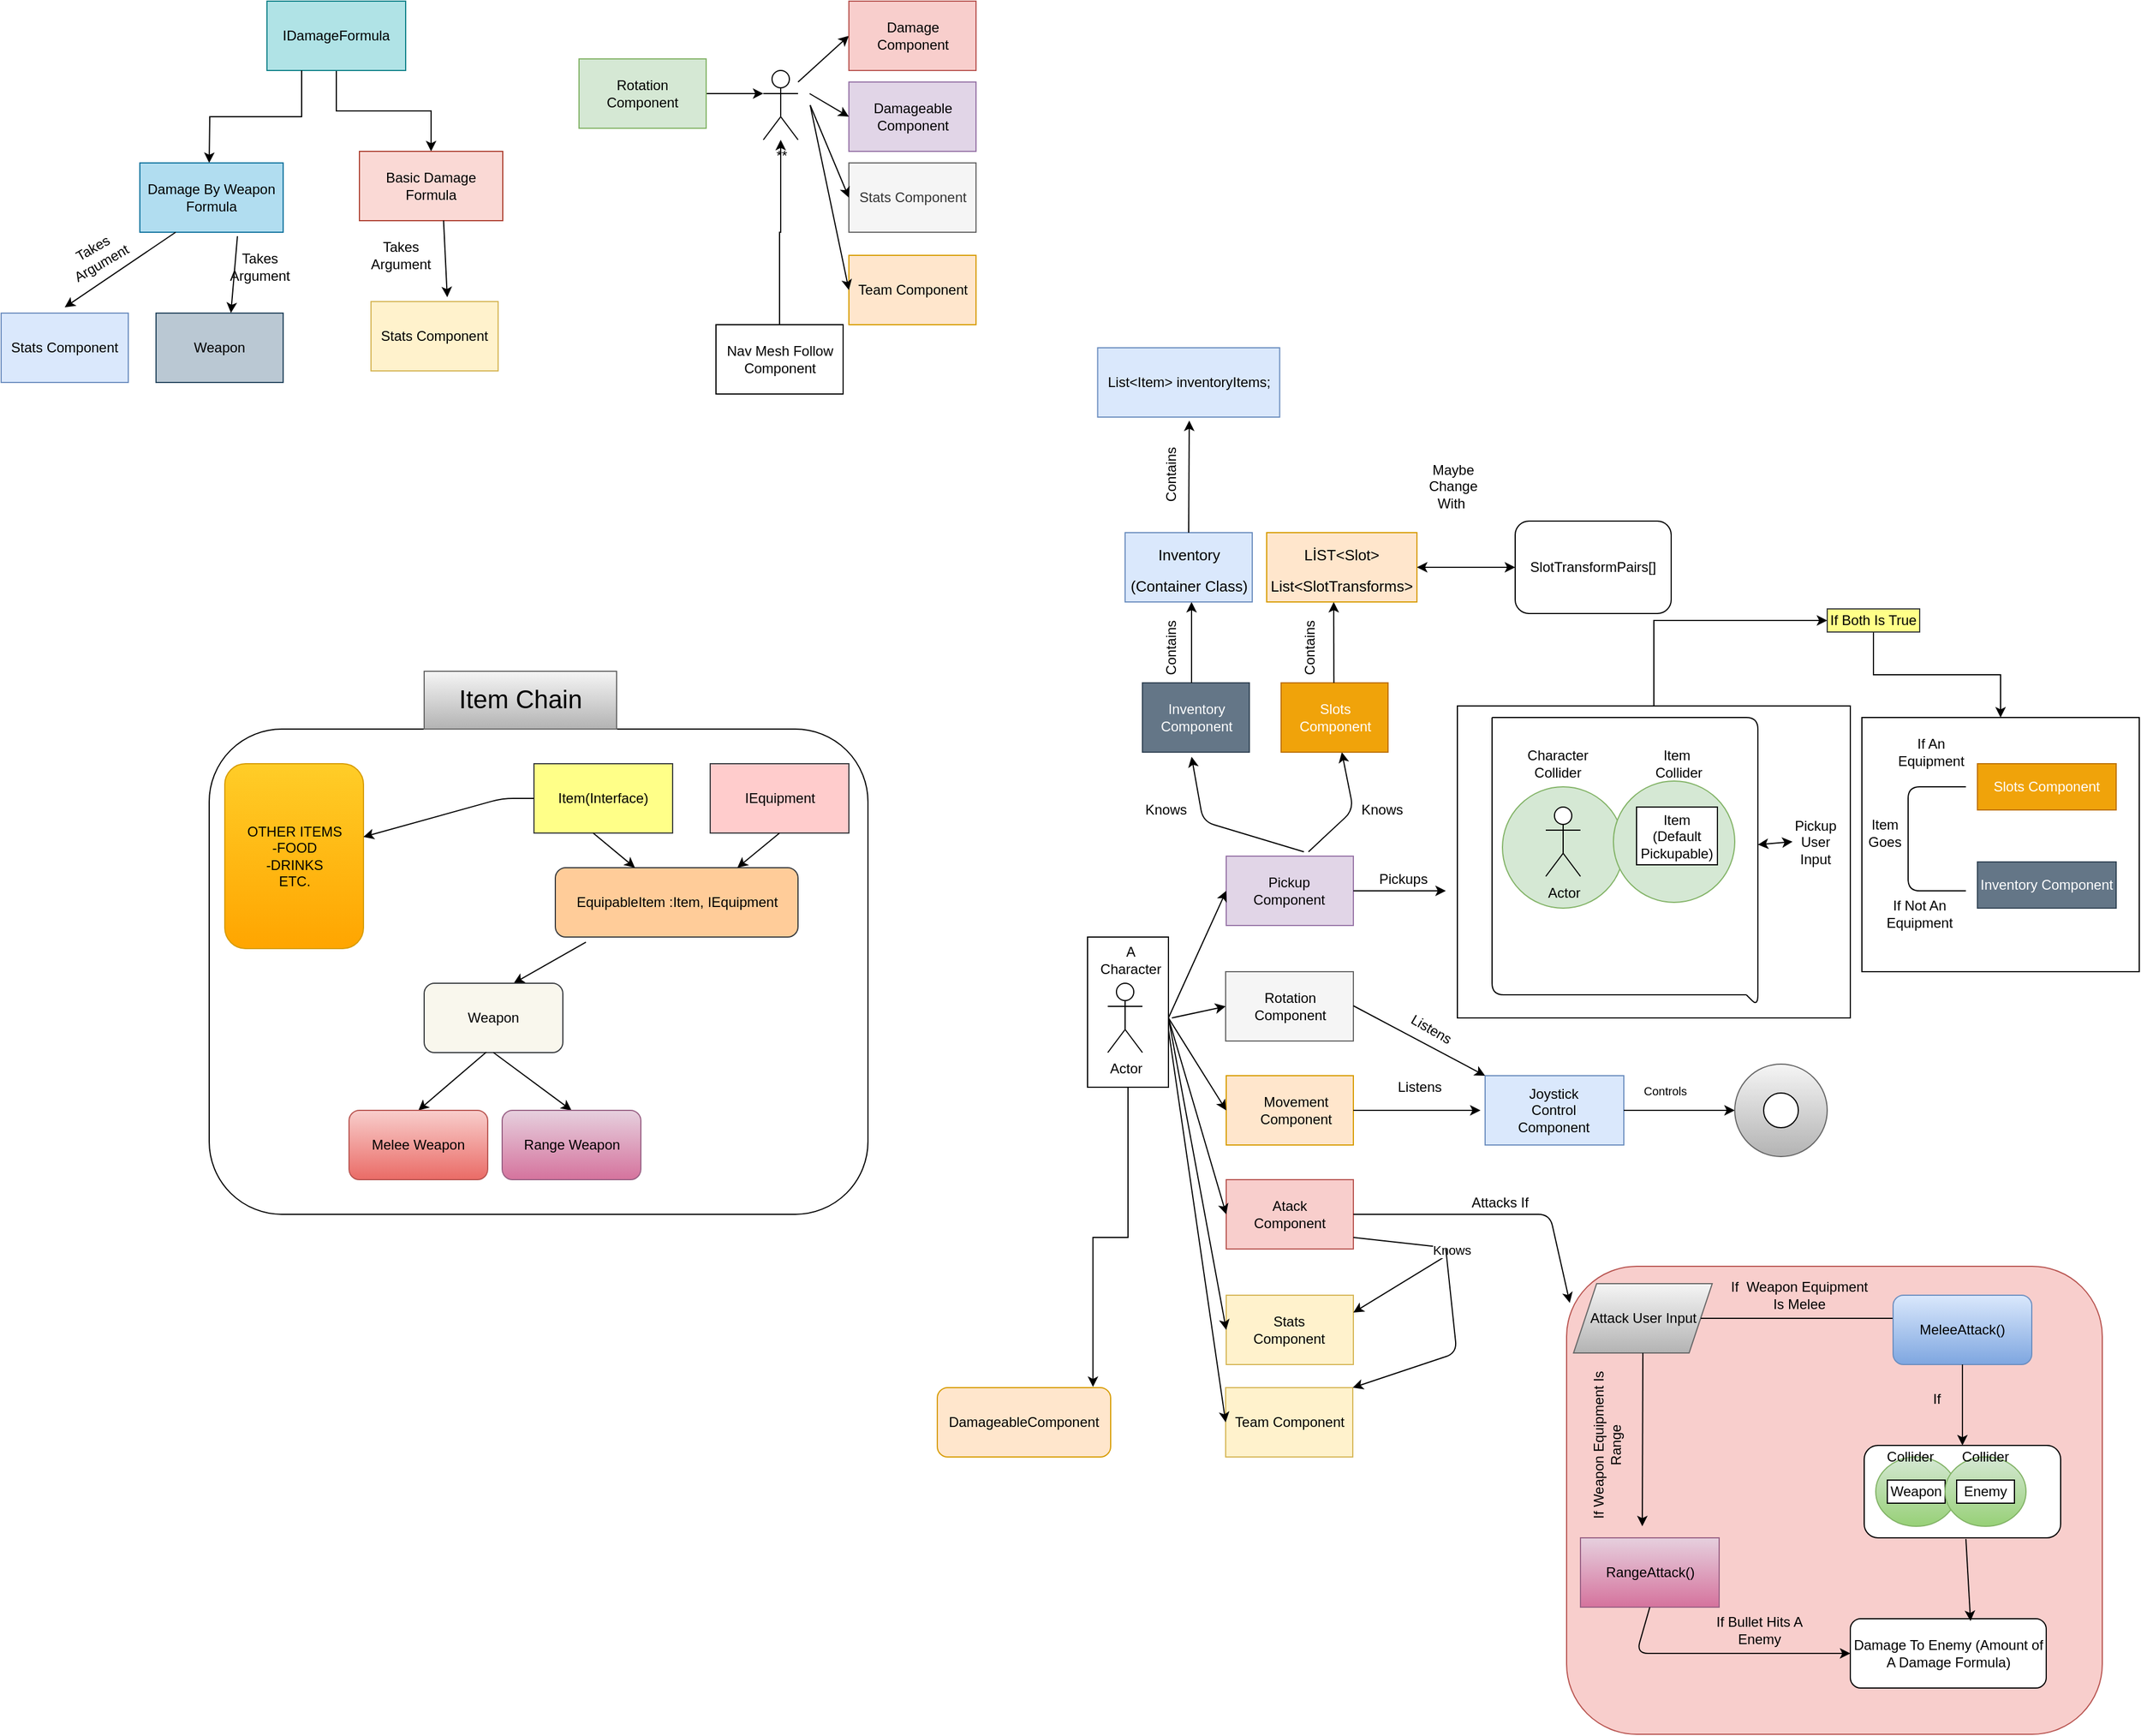 <mxfile version="13.7.9" type="device"><diagram id="QhmS8NaGOi-7ZF-ZkmlJ" name="Page-1"><mxGraphModel dx="3384" dy="2144" grid="1" gridSize="10" guides="1" tooltips="1" connect="1" arrows="1" fold="1" page="1" pageScale="1" pageWidth="827" pageHeight="1169" math="0" shadow="0"><root><mxCell id="0"/><mxCell id="1" parent="0"/><mxCell id="mEEEaRH7G11mbYFGrpTE-23" value="" style="rounded=1;whiteSpace=wrap;html=1;fillColor=#f8cecc;strokeColor=#b85450;" parent="1" vertex="1"><mxGeometry x="424.5" y="-25" width="463.5" height="405" as="geometry"/></mxCell><mxCell id="WOfMtu18n7JaufP7CP7M-109" value="" style="rounded=1;whiteSpace=wrap;html=1;gradientColor=none;" parent="1" vertex="1"><mxGeometry x="-750" y="-490" width="570" height="420" as="geometry"/></mxCell><mxCell id="WOfMtu18n7JaufP7CP7M-90" value="" style="rounded=0;whiteSpace=wrap;html=1;gradientColor=none;" parent="1" vertex="1"><mxGeometry x="680" y="-500" width="240" height="220" as="geometry"/></mxCell><mxCell id="mEEEaRH7G11mbYFGrpTE-48" value="" style="edgeStyle=orthogonalEdgeStyle;rounded=0;orthogonalLoop=1;jettySize=auto;html=1;entryX=0;entryY=0.5;entryDx=0;entryDy=0;" parent="1" source="WOfMtu18n7JaufP7CP7M-62" target="WOfMtu18n7JaufP7CP7M-63" edge="1"><mxGeometry relative="1" as="geometry"/></mxCell><mxCell id="WOfMtu18n7JaufP7CP7M-62" value="" style="rounded=0;whiteSpace=wrap;html=1;gradientColor=none;" parent="1" vertex="1"><mxGeometry x="330" y="-510" width="340" height="270" as="geometry"/></mxCell><mxCell id="WOfMtu18n7JaufP7CP7M-49" value="" style="ellipse;whiteSpace=wrap;html=1;aspect=fixed;fillColor=#d5e8d4;strokeColor=#82b366;" parent="1" vertex="1"><mxGeometry x="369" y="-440" width="105" height="105" as="geometry"/></mxCell><mxCell id="uN2a9SPUE-x1E6A0jrys-5" style="edgeStyle=orthogonalEdgeStyle;rounded=0;orthogonalLoop=1;jettySize=auto;html=1;entryX=0.898;entryY=-0.01;entryDx=0;entryDy=0;entryPerimeter=0;" edge="1" parent="1" source="WOfMtu18n7JaufP7CP7M-47" target="uN2a9SPUE-x1E6A0jrys-4"><mxGeometry relative="1" as="geometry"/></mxCell><mxCell id="WOfMtu18n7JaufP7CP7M-47" value="" style="rounded=0;whiteSpace=wrap;html=1;gradientColor=none;" parent="1" vertex="1"><mxGeometry x="10" y="-310" width="70" height="130" as="geometry"/></mxCell><mxCell id="WOfMtu18n7JaufP7CP7M-1" value="" style="rounded=0;whiteSpace=wrap;html=1;fillColor=#f8cecc;strokeColor=#b85450;" parent="1" vertex="1"><mxGeometry x="130" y="-100" width="110" height="60" as="geometry"/></mxCell><mxCell id="WOfMtu18n7JaufP7CP7M-2" value="Atack Component" style="text;html=1;strokeColor=none;fillColor=none;align=center;verticalAlign=middle;whiteSpace=wrap;rounded=0;" parent="1" vertex="1"><mxGeometry x="165" y="-80" width="40" height="20" as="geometry"/></mxCell><mxCell id="WOfMtu18n7JaufP7CP7M-7" value="Actor" style="shape=umlActor;verticalLabelPosition=bottom;verticalAlign=top;html=1;outlineConnect=0;" parent="1" vertex="1"><mxGeometry x="27.5" y="-270" width="30" height="60" as="geometry"/></mxCell><mxCell id="WOfMtu18n7JaufP7CP7M-8" value="&lt;br&gt;" style="text;html=1;align=center;verticalAlign=middle;resizable=0;points=[];autosize=1;rotation=90;" parent="1" vertex="1"><mxGeometry x="32.5" y="-230" width="20" height="20" as="geometry"/></mxCell><mxCell id="WOfMtu18n7JaufP7CP7M-9" value="A Character&lt;br&gt;" style="text;html=1;strokeColor=none;fillColor=none;align=center;verticalAlign=middle;whiteSpace=wrap;rounded=0;" parent="1" vertex="1"><mxGeometry x="15" y="-300" width="65" height="20" as="geometry"/></mxCell><mxCell id="WOfMtu18n7JaufP7CP7M-11" value="" style="endArrow=classic;html=1;entryX=0;entryY=0.5;entryDx=0;entryDy=0;" parent="1" target="WOfMtu18n7JaufP7CP7M-1" edge="1"><mxGeometry width="50" height="50" relative="1" as="geometry"><mxPoint x="80" y="-240" as="sourcePoint"/><mxPoint x="92.5" y="-150" as="targetPoint"/><Array as="points"/></mxGeometry></mxCell><mxCell id="WOfMtu18n7JaufP7CP7M-12" value="" style="rounded=0;whiteSpace=wrap;html=1;fillColor=#fff2cc;strokeColor=#d6b656;" parent="1" vertex="1"><mxGeometry x="130" width="110" height="60" as="geometry"/></mxCell><mxCell id="WOfMtu18n7JaufP7CP7M-13" value="Stats Component" style="text;html=1;strokeColor=none;fillColor=none;align=center;verticalAlign=middle;whiteSpace=wrap;rounded=0;" parent="1" vertex="1"><mxGeometry x="147.25" y="20" width="75" height="20" as="geometry"/></mxCell><mxCell id="WOfMtu18n7JaufP7CP7M-15" value="" style="rounded=0;whiteSpace=wrap;html=1;fillColor=#ffe6cc;strokeColor=#d79b00;" parent="1" vertex="1"><mxGeometry x="130" y="-190" width="110" height="60" as="geometry"/></mxCell><mxCell id="WOfMtu18n7JaufP7CP7M-16" value="Movement Component&lt;br&gt;" style="text;html=1;align=center;verticalAlign=middle;whiteSpace=wrap;rounded=0;" parent="1" vertex="1"><mxGeometry x="152.5" y="-170" width="75" height="20" as="geometry"/></mxCell><mxCell id="WOfMtu18n7JaufP7CP7M-17" value="" style="endArrow=classic;html=1;entryX=0;entryY=0.5;entryDx=0;entryDy=0;" parent="1" target="WOfMtu18n7JaufP7CP7M-15" edge="1"><mxGeometry width="50" height="50" relative="1" as="geometry"><mxPoint x="80" y="-240" as="sourcePoint"/><mxPoint x="180" y="-270" as="targetPoint"/></mxGeometry></mxCell><mxCell id="WOfMtu18n7JaufP7CP7M-20" value="" style="endArrow=classic;html=1;exitX=1;exitY=0.5;exitDx=0;exitDy=0;" parent="1" source="WOfMtu18n7JaufP7CP7M-15" edge="1"><mxGeometry width="50" height="50" relative="1" as="geometry"><mxPoint x="390" y="-270" as="sourcePoint"/><mxPoint x="350" y="-160" as="targetPoint"/></mxGeometry></mxCell><mxCell id="WOfMtu18n7JaufP7CP7M-21" value="" style="rounded=0;whiteSpace=wrap;html=1;fillColor=#dae8fc;strokeColor=#6c8ebf;" parent="1" vertex="1"><mxGeometry x="354" y="-190" width="120" height="60" as="geometry"/></mxCell><mxCell id="WOfMtu18n7JaufP7CP7M-22" value="Joystick Control Component" style="text;html=1;strokeColor=none;fillColor=none;align=center;verticalAlign=middle;whiteSpace=wrap;rounded=0;" parent="1" vertex="1"><mxGeometry x="376" y="-170" width="75" height="20" as="geometry"/></mxCell><mxCell id="WOfMtu18n7JaufP7CP7M-23" value="Listens" style="text;html=1;strokeColor=none;fillColor=none;align=center;verticalAlign=middle;whiteSpace=wrap;rounded=0;" parent="1" vertex="1"><mxGeometry x="260" y="-190" width="75" height="20" as="geometry"/></mxCell><mxCell id="WOfMtu18n7JaufP7CP7M-25" value="" style="rounded=0;whiteSpace=wrap;html=1;fillColor=#f5f5f5;strokeColor=#666666;fontColor=#333333;" parent="1" vertex="1"><mxGeometry x="129.5" y="-280" width="110.5" height="60" as="geometry"/></mxCell><mxCell id="WOfMtu18n7JaufP7CP7M-26" value="Rotation Component" style="text;html=1;strokeColor=none;fillColor=none;align=center;verticalAlign=middle;whiteSpace=wrap;rounded=0;" parent="1" vertex="1"><mxGeometry x="147.5" y="-260" width="75" height="20" as="geometry"/></mxCell><mxCell id="WOfMtu18n7JaufP7CP7M-27" value="Listens" style="text;html=1;strokeColor=none;fillColor=none;align=center;verticalAlign=middle;whiteSpace=wrap;rounded=0;rotation=30;" parent="1" vertex="1"><mxGeometry x="270" y="-240" width="75" height="20" as="geometry"/></mxCell><mxCell id="WOfMtu18n7JaufP7CP7M-28" value="" style="endArrow=classic;html=1;exitX=1;exitY=0.5;exitDx=0;exitDy=0;entryX=0;entryY=0;entryDx=0;entryDy=0;" parent="1" target="WOfMtu18n7JaufP7CP7M-21" edge="1"><mxGeometry width="50" height="50" relative="1" as="geometry"><mxPoint x="240" y="-250.5" as="sourcePoint"/><mxPoint x="350" y="-250.5" as="targetPoint"/></mxGeometry></mxCell><mxCell id="WOfMtu18n7JaufP7CP7M-29" value="" style="rounded=0;whiteSpace=wrap;html=1;fillColor=#e1d5e7;strokeColor=#9673a6;" parent="1" vertex="1"><mxGeometry x="130" y="-380" width="110" height="60" as="geometry"/></mxCell><mxCell id="WOfMtu18n7JaufP7CP7M-30" value="Pickup Component" style="text;html=1;strokeColor=none;fillColor=none;align=center;verticalAlign=middle;whiteSpace=wrap;rounded=0;" parent="1" vertex="1"><mxGeometry x="147.25" y="-360" width="75" height="20" as="geometry"/></mxCell><mxCell id="WOfMtu18n7JaufP7CP7M-31" value="" style="endArrow=classic;html=1;entryX=0;entryY=0.5;entryDx=0;entryDy=0;" parent="1" target="WOfMtu18n7JaufP7CP7M-25" edge="1"><mxGeometry width="50" height="50" relative="1" as="geometry"><mxPoint x="83" y="-240" as="sourcePoint"/><mxPoint x="132.5" y="-270" as="targetPoint"/></mxGeometry></mxCell><mxCell id="WOfMtu18n7JaufP7CP7M-34" value="" style="endArrow=classic;html=1;exitX=1;exitY=0.5;exitDx=0;exitDy=0;" parent="1" source="WOfMtu18n7JaufP7CP7M-29" edge="1"><mxGeometry width="50" height="50" relative="1" as="geometry"><mxPoint x="650" y="-370" as="sourcePoint"/><mxPoint x="320" y="-350" as="targetPoint"/></mxGeometry></mxCell><mxCell id="WOfMtu18n7JaufP7CP7M-35" value="" style="endArrow=classic;html=1;entryX=0;entryY=0.5;entryDx=0;entryDy=0;" parent="1" target="WOfMtu18n7JaufP7CP7M-29" edge="1"><mxGeometry width="50" height="50" relative="1" as="geometry"><mxPoint x="80" y="-240" as="sourcePoint"/><mxPoint x="130" y="-290" as="targetPoint"/></mxGeometry></mxCell><mxCell id="WOfMtu18n7JaufP7CP7M-37" value="Pickups&amp;nbsp;&lt;br&gt;" style="text;html=1;strokeColor=none;fillColor=none;align=center;verticalAlign=middle;whiteSpace=wrap;rounded=0;" parent="1" vertex="1"><mxGeometry x="260" y="-370" width="50" height="20" as="geometry"/></mxCell><mxCell id="WOfMtu18n7JaufP7CP7M-39" value="" style="endArrow=classic;html=1;entryX=0;entryY=0.5;entryDx=0;entryDy=0;" parent="1" target="WOfMtu18n7JaufP7CP7M-12" edge="1"><mxGeometry width="50" height="50" relative="1" as="geometry"><mxPoint x="80" y="-240" as="sourcePoint"/><mxPoint x="77.5" y="-30" as="targetPoint"/></mxGeometry></mxCell><mxCell id="WOfMtu18n7JaufP7CP7M-45" value="" style="ellipse;whiteSpace=wrap;html=1;aspect=fixed;fillColor=#d5e8d4;strokeColor=#82b366;" parent="1" vertex="1"><mxGeometry x="465" y="-445" width="105" height="105" as="geometry"/></mxCell><mxCell id="WOfMtu18n7JaufP7CP7M-36" value="Item&lt;br&gt;(Default Pickupable)" style="rounded=0;whiteSpace=wrap;html=1;" parent="1" vertex="1"><mxGeometry x="485" y="-422.5" width="70" height="50" as="geometry"/></mxCell><mxCell id="WOfMtu18n7JaufP7CP7M-48" value="Actor" style="shape=umlActor;verticalLabelPosition=bottom;verticalAlign=top;html=1;outlineConnect=0;gradientColor=none;" parent="1" vertex="1"><mxGeometry x="406.5" y="-422.5" width="30" height="60" as="geometry"/></mxCell><mxCell id="WOfMtu18n7JaufP7CP7M-51" value="Character Collider" style="text;html=1;strokeColor=none;fillColor=none;align=center;verticalAlign=middle;whiteSpace=wrap;rounded=0;" parent="1" vertex="1"><mxGeometry x="394" y="-470" width="46" height="20" as="geometry"/></mxCell><mxCell id="WOfMtu18n7JaufP7CP7M-52" value="Item&lt;br&gt;&amp;nbsp;Collider" style="text;html=1;strokeColor=none;fillColor=none;align=center;verticalAlign=middle;whiteSpace=wrap;rounded=0;" parent="1" vertex="1"><mxGeometry x="500" y="-470" width="40" height="20" as="geometry"/></mxCell><mxCell id="WOfMtu18n7JaufP7CP7M-55" style="edgeStyle=orthogonalEdgeStyle;rounded=0;orthogonalLoop=1;jettySize=auto;html=1;exitX=0.5;exitY=1;exitDx=0;exitDy=0;" parent="1" source="WOfMtu18n7JaufP7CP7M-52" target="WOfMtu18n7JaufP7CP7M-52" edge="1"><mxGeometry relative="1" as="geometry"/></mxCell><mxCell id="WOfMtu18n7JaufP7CP7M-56" value="" style="endArrow=none;html=1;" parent="1" edge="1"><mxGeometry width="50" height="50" relative="1" as="geometry"><mxPoint x="580" y="-260" as="sourcePoint"/><mxPoint x="360" y="-500" as="targetPoint"/><Array as="points"><mxPoint x="360" y="-260"/></Array></mxGeometry></mxCell><mxCell id="WOfMtu18n7JaufP7CP7M-58" value="" style="endArrow=none;html=1;" parent="1" edge="1"><mxGeometry width="50" height="50" relative="1" as="geometry"><mxPoint x="360" y="-500" as="sourcePoint"/><mxPoint x="580" y="-260" as="targetPoint"/><Array as="points"><mxPoint x="590" y="-500"/><mxPoint x="590" y="-250"/></Array></mxGeometry></mxCell><mxCell id="WOfMtu18n7JaufP7CP7M-60" value="Pickup User Input" style="text;html=1;strokeColor=none;fillColor=none;align=center;verticalAlign=middle;whiteSpace=wrap;rounded=0;" parent="1" vertex="1"><mxGeometry x="620" y="-437.5" width="40" height="90" as="geometry"/></mxCell><mxCell id="mEEEaRH7G11mbYFGrpTE-49" style="edgeStyle=orthogonalEdgeStyle;rounded=0;orthogonalLoop=1;jettySize=auto;html=1;entryX=0.5;entryY=0;entryDx=0;entryDy=0;" parent="1" source="WOfMtu18n7JaufP7CP7M-63" target="WOfMtu18n7JaufP7CP7M-90" edge="1"><mxGeometry relative="1" as="geometry"/></mxCell><mxCell id="WOfMtu18n7JaufP7CP7M-63" value="If Both Is True" style="text;html=1;strokeColor=#36393d;fillColor=#ffff88;align=center;verticalAlign=middle;whiteSpace=wrap;rounded=0;" parent="1" vertex="1"><mxGeometry x="650" y="-594" width="80" height="20" as="geometry"/></mxCell><mxCell id="WOfMtu18n7JaufP7CP7M-73" value="" style="endArrow=classic;startArrow=classic;html=1;entryX=0;entryY=0.5;entryDx=0;entryDy=0;" parent="1" target="WOfMtu18n7JaufP7CP7M-60" edge="1"><mxGeometry width="50" height="50" relative="1" as="geometry"><mxPoint x="590" y="-390" as="sourcePoint"/><mxPoint x="440" y="-390" as="targetPoint"/></mxGeometry></mxCell><mxCell id="WOfMtu18n7JaufP7CP7M-75" value="" style="endArrow=classic;html=1;exitX=0.647;exitY=-0.063;exitDx=0;exitDy=0;exitPerimeter=0;" parent="1" source="WOfMtu18n7JaufP7CP7M-29" edge="1"><mxGeometry width="50" height="50" relative="1" as="geometry"><mxPoint x="180" y="-400" as="sourcePoint"/><mxPoint x="230" y="-470" as="targetPoint"/><Array as="points"><mxPoint x="240" y="-420"/></Array></mxGeometry></mxCell><mxCell id="WOfMtu18n7JaufP7CP7M-76" value="" style="endArrow=classic;html=1;exitX=0.611;exitY=-0.063;exitDx=0;exitDy=0;exitPerimeter=0;" parent="1" source="WOfMtu18n7JaufP7CP7M-29" edge="1"><mxGeometry width="50" height="50" relative="1" as="geometry"><mxPoint x="176.17" y="-380" as="sourcePoint"/><mxPoint x="100" y="-466" as="targetPoint"/><Array as="points"><mxPoint x="110" y="-410"/></Array></mxGeometry></mxCell><mxCell id="WOfMtu18n7JaufP7CP7M-77" value="Knows" style="text;html=1;strokeColor=none;fillColor=none;align=center;verticalAlign=middle;whiteSpace=wrap;rounded=0;" parent="1" vertex="1"><mxGeometry x="52.5" y="-430" width="50" height="20" as="geometry"/></mxCell><mxCell id="WOfMtu18n7JaufP7CP7M-78" value="Inventory Component" style="rounded=0;whiteSpace=wrap;html=1;fillColor=#647687;strokeColor=#314354;fontColor=#ffffff;" parent="1" vertex="1"><mxGeometry x="57.5" y="-530" width="92.5" height="60" as="geometry"/></mxCell><mxCell id="WOfMtu18n7JaufP7CP7M-80" value="Slots Component" style="rounded=0;whiteSpace=wrap;html=1;fillColor=#f0a30a;strokeColor=#BD7000;fontColor=#ffffff;" parent="1" vertex="1"><mxGeometry x="177.5" y="-530" width="92.5" height="60" as="geometry"/></mxCell><mxCell id="WOfMtu18n7JaufP7CP7M-81" value="Knows" style="text;html=1;strokeColor=none;fillColor=none;align=center;verticalAlign=middle;whiteSpace=wrap;rounded=0;" parent="1" vertex="1"><mxGeometry x="240" y="-430" width="50" height="20" as="geometry"/></mxCell><mxCell id="WOfMtu18n7JaufP7CP7M-84" value="Item Goes" style="text;html=1;strokeColor=none;fillColor=none;align=center;verticalAlign=middle;whiteSpace=wrap;rounded=0;" parent="1" vertex="1"><mxGeometry x="680" y="-410" width="40" height="20" as="geometry"/></mxCell><mxCell id="WOfMtu18n7JaufP7CP7M-85" value="Slots Component" style="rounded=0;whiteSpace=wrap;html=1;fillColor=#f0a30a;strokeColor=#BD7000;fontColor=#ffffff;" parent="1" vertex="1"><mxGeometry x="780" y="-460" width="120" height="40" as="geometry"/></mxCell><mxCell id="WOfMtu18n7JaufP7CP7M-86" value="If An Equipment" style="text;html=1;strokeColor=none;fillColor=none;align=center;verticalAlign=middle;whiteSpace=wrap;rounded=0;" parent="1" vertex="1"><mxGeometry x="720" y="-480" width="40" height="20" as="geometry"/></mxCell><mxCell id="WOfMtu18n7JaufP7CP7M-87" value="" style="endArrow=none;html=1;" parent="1" edge="1"><mxGeometry width="50" height="50" relative="1" as="geometry"><mxPoint x="770" y="-350" as="sourcePoint"/><mxPoint x="770" y="-440" as="targetPoint"/><Array as="points"><mxPoint x="720" y="-350"/><mxPoint x="720" y="-440"/></Array></mxGeometry></mxCell><mxCell id="WOfMtu18n7JaufP7CP7M-88" value="Inventory Component" style="rounded=0;whiteSpace=wrap;html=1;fillColor=#647687;strokeColor=#314354;fontColor=#ffffff;" parent="1" vertex="1"><mxGeometry x="780" y="-375" width="120" height="40" as="geometry"/></mxCell><mxCell id="WOfMtu18n7JaufP7CP7M-89" value="If Not An Equipment" style="text;html=1;strokeColor=none;fillColor=none;align=center;verticalAlign=middle;whiteSpace=wrap;rounded=0;" parent="1" vertex="1"><mxGeometry x="710" y="-340" width="40" height="20" as="geometry"/></mxCell><mxCell id="WOfMtu18n7JaufP7CP7M-91" value="Item(Interface)" style="rounded=0;whiteSpace=wrap;html=1;fillColor=#ffff88;strokeColor=#36393d;" parent="1" vertex="1"><mxGeometry x="-469" y="-460" width="120" height="60" as="geometry"/></mxCell><mxCell id="WOfMtu18n7JaufP7CP7M-92" value="IEquipment" style="rounded=0;whiteSpace=wrap;html=1;fillColor=#ffcccc;strokeColor=#36393d;" parent="1" vertex="1"><mxGeometry x="-316.5" y="-460" width="120" height="60" as="geometry"/></mxCell><mxCell id="WOfMtu18n7JaufP7CP7M-93" value="EquipableItem :Item, IEquipment" style="rounded=1;whiteSpace=wrap;html=1;fillColor=#ffcc99;strokeColor=#36393d;" parent="1" vertex="1"><mxGeometry x="-450.5" y="-370" width="210" height="60" as="geometry"/></mxCell><mxCell id="WOfMtu18n7JaufP7CP7M-96" value="" style="endArrow=classic;html=1;" parent="1" target="WOfMtu18n7JaufP7CP7M-93" edge="1"><mxGeometry width="50" height="50" relative="1" as="geometry"><mxPoint x="-417.75" y="-400" as="sourcePoint"/><mxPoint x="-367.75" y="-450" as="targetPoint"/></mxGeometry></mxCell><mxCell id="WOfMtu18n7JaufP7CP7M-97" value="" style="endArrow=classic;html=1;exitX=0.5;exitY=1;exitDx=0;exitDy=0;entryX=0.75;entryY=0;entryDx=0;entryDy=0;" parent="1" source="WOfMtu18n7JaufP7CP7M-92" target="WOfMtu18n7JaufP7CP7M-93" edge="1"><mxGeometry width="50" height="50" relative="1" as="geometry"><mxPoint x="-407.75" y="-390" as="sourcePoint"/><mxPoint x="-375.125" y="-360" as="targetPoint"/></mxGeometry></mxCell><mxCell id="WOfMtu18n7JaufP7CP7M-98" value="" style="endArrow=classic;html=1;exitX=0.126;exitY=1.073;exitDx=0;exitDy=0;exitPerimeter=0;" parent="1" source="WOfMtu18n7JaufP7CP7M-93" edge="1"><mxGeometry width="50" height="50" relative="1" as="geometry"><mxPoint x="-166.5" y="-250" as="sourcePoint"/><mxPoint x="-486.5" y="-270" as="targetPoint"/></mxGeometry></mxCell><mxCell id="WOfMtu18n7JaufP7CP7M-99" value="Weapon" style="rounded=1;whiteSpace=wrap;html=1;fillColor=#f9f7ed;strokeColor=#36393d;" parent="1" vertex="1"><mxGeometry x="-564" y="-270" width="120" height="60" as="geometry"/></mxCell><mxCell id="WOfMtu18n7JaufP7CP7M-100" value="" style="endArrow=classic;html=1;entryX=0.5;entryY=0;entryDx=0;entryDy=0;exitX=0.448;exitY=0.993;exitDx=0;exitDy=0;exitPerimeter=0;" parent="1" source="WOfMtu18n7JaufP7CP7M-99" target="WOfMtu18n7JaufP7CP7M-102" edge="1"><mxGeometry width="50" height="50" relative="1" as="geometry"><mxPoint x="-546.5" y="-210" as="sourcePoint"/><mxPoint x="-546.5" y="-160" as="targetPoint"/></mxGeometry></mxCell><mxCell id="WOfMtu18n7JaufP7CP7M-101" value="" style="endArrow=classic;html=1;exitX=0.5;exitY=1;exitDx=0;exitDy=0;entryX=0.5;entryY=0;entryDx=0;entryDy=0;" parent="1" source="WOfMtu18n7JaufP7CP7M-99" target="WOfMtu18n7JaufP7CP7M-103" edge="1"><mxGeometry width="50" height="50" relative="1" as="geometry"><mxPoint x="-536.5" y="-200" as="sourcePoint"/><mxPoint x="-473.5" y="-160" as="targetPoint"/></mxGeometry></mxCell><mxCell id="WOfMtu18n7JaufP7CP7M-102" value="Melee Weapon" style="rounded=1;whiteSpace=wrap;html=1;gradientColor=#ea6b66;fillColor=#f8cecc;strokeColor=#b85450;" parent="1" vertex="1"><mxGeometry x="-629" y="-160" width="120" height="60" as="geometry"/></mxCell><mxCell id="WOfMtu18n7JaufP7CP7M-103" value="Range Weapon" style="rounded=1;whiteSpace=wrap;html=1;gradientColor=#d5739d;fillColor=#e6d0de;strokeColor=#996185;" parent="1" vertex="1"><mxGeometry x="-496.5" y="-160" width="120" height="60" as="geometry"/></mxCell><mxCell id="WOfMtu18n7JaufP7CP7M-104" value="OTHER ITEMS&lt;br&gt;-FOOD&lt;br&gt;-DRINKS&lt;br&gt;ETC." style="rounded=1;whiteSpace=wrap;html=1;gradientColor=#ffa500;fillColor=#ffcd28;strokeColor=#d79b00;" parent="1" vertex="1"><mxGeometry x="-736.5" y="-460" width="120" height="160" as="geometry"/></mxCell><mxCell id="WOfMtu18n7JaufP7CP7M-108" value="" style="endArrow=classic;html=1;exitX=0;exitY=0.5;exitDx=0;exitDy=0;" parent="1" source="WOfMtu18n7JaufP7CP7M-91" target="WOfMtu18n7JaufP7CP7M-104" edge="1"><mxGeometry width="50" height="50" relative="1" as="geometry"><mxPoint x="-246.5" y="-390" as="sourcePoint"/><mxPoint x="-283" y="-360" as="targetPoint"/><Array as="points"><mxPoint x="-496.5" y="-430"/></Array></mxGeometry></mxCell><mxCell id="WOfMtu18n7JaufP7CP7M-110" value="Item Chain" style="text;html=1;strokeColor=#666666;fillColor=#f5f5f5;align=center;verticalAlign=middle;whiteSpace=wrap;rounded=0;fontSize=22;gradientColor=#b3b3b3;" parent="1" vertex="1"><mxGeometry x="-564" y="-540" width="166.5" height="50" as="geometry"/></mxCell><mxCell id="WOfMtu18n7JaufP7CP7M-111" value="&lt;font size=&quot;1&quot;&gt;Controls&lt;/font&gt;" style="text;html=1;strokeColor=none;fillColor=none;align=center;verticalAlign=middle;whiteSpace=wrap;rounded=0;fontSize=22;" parent="1" vertex="1"><mxGeometry x="490" y="-190" width="40" height="20" as="geometry"/></mxCell><mxCell id="WOfMtu18n7JaufP7CP7M-112" value="" style="endArrow=classic;html=1;fontSize=22;exitX=1;exitY=0.5;exitDx=0;exitDy=0;" parent="1" source="WOfMtu18n7JaufP7CP7M-21" target="WOfMtu18n7JaufP7CP7M-113" edge="1"><mxGeometry width="50" height="50" relative="1" as="geometry"><mxPoint x="430" y="-240" as="sourcePoint"/><mxPoint x="570" y="-160" as="targetPoint"/><Array as="points"/></mxGeometry></mxCell><mxCell id="WOfMtu18n7JaufP7CP7M-113" value="" style="ellipse;whiteSpace=wrap;html=1;aspect=fixed;gradientColor=#b3b3b3;fillColor=#f5f5f5;strokeColor=#666666;" parent="1" vertex="1"><mxGeometry x="570" y="-200" width="80" height="80" as="geometry"/></mxCell><mxCell id="WOfMtu18n7JaufP7CP7M-114" value="" style="ellipse;whiteSpace=wrap;html=1;aspect=fixed;gradientColor=none;fontSize=22;" parent="1" vertex="1"><mxGeometry x="595" y="-175" width="30" height="30" as="geometry"/></mxCell><mxCell id="WOfMtu18n7JaufP7CP7M-115" value="Team Component" style="rounded=0;whiteSpace=wrap;html=1;fillColor=#fff2cc;strokeColor=#d6b656;" parent="1" vertex="1"><mxGeometry x="129.5" y="80" width="110" height="60" as="geometry"/></mxCell><mxCell id="WOfMtu18n7JaufP7CP7M-116" value="" style="endArrow=classic;html=1;entryX=0;entryY=0.5;entryDx=0;entryDy=0;" parent="1" target="WOfMtu18n7JaufP7CP7M-115" edge="1"><mxGeometry width="50" height="50" relative="1" as="geometry"><mxPoint x="80" y="-230" as="sourcePoint"/><mxPoint x="140" y="40" as="targetPoint"/></mxGeometry></mxCell><mxCell id="WOfMtu18n7JaufP7CP7M-118" value="" style="endArrow=classic;html=1;fontSize=22;" parent="1" edge="1"><mxGeometry width="50" height="50" relative="1" as="geometry"><mxPoint x="100" y="-530" as="sourcePoint"/><mxPoint x="100" y="-600" as="targetPoint"/></mxGeometry></mxCell><mxCell id="WOfMtu18n7JaufP7CP7M-119" value="" style="endArrow=classic;html=1;fontSize=22;" parent="1" edge="1"><mxGeometry width="50" height="50" relative="1" as="geometry"><mxPoint x="223.16" y="-530" as="sourcePoint"/><mxPoint x="223" y="-600" as="targetPoint"/></mxGeometry></mxCell><mxCell id="WOfMtu18n7JaufP7CP7M-120" value="Contains" style="text;html=1;strokeColor=none;fillColor=none;align=center;verticalAlign=middle;whiteSpace=wrap;rounded=0;rotation=-90;" parent="1" vertex="1"><mxGeometry x="182.5" y="-570" width="40" height="20" as="geometry"/></mxCell><mxCell id="WOfMtu18n7JaufP7CP7M-121" value="Contains" style="text;html=1;strokeColor=none;fillColor=none;align=center;verticalAlign=middle;whiteSpace=wrap;rounded=0;rotation=-90;" parent="1" vertex="1"><mxGeometry x="62.5" y="-570" width="40" height="20" as="geometry"/></mxCell><mxCell id="WOfMtu18n7JaufP7CP7M-124" value="&lt;font style=&quot;font-size: 13px&quot;&gt;LİST&amp;lt;Slot&amp;gt;&lt;br&gt;List&amp;lt;SlotTransforms&amp;gt;&lt;br&gt;&lt;/font&gt;" style="rounded=0;whiteSpace=wrap;html=1;fontSize=22;fillColor=#ffe6cc;strokeColor=#d79b00;" parent="1" vertex="1"><mxGeometry x="165" y="-660" width="130" height="60" as="geometry"/></mxCell><mxCell id="WOfMtu18n7JaufP7CP7M-125" value="&lt;font style=&quot;font-size: 13px&quot;&gt;Inventory&lt;br&gt;(Container Class)&lt;br&gt;&lt;/font&gt;" style="rounded=0;whiteSpace=wrap;html=1;fontSize=22;fillColor=#dae8fc;strokeColor=#6c8ebf;" parent="1" vertex="1"><mxGeometry x="42.5" y="-660" width="110" height="60" as="geometry"/></mxCell><mxCell id="WOfMtu18n7JaufP7CP7M-127" value="" style="endArrow=classic;html=1;fontSize=22;entryX=1;entryY=0.25;entryDx=0;entryDy=0;" parent="1" target="WOfMtu18n7JaufP7CP7M-12" edge="1"><mxGeometry width="50" height="50" relative="1" as="geometry"><mxPoint x="240" y="-50" as="sourcePoint"/><mxPoint x="350" y="-30" as="targetPoint"/><Array as="points"><mxPoint x="330" y="-40"/></Array></mxGeometry></mxCell><mxCell id="mEEEaRH7G11mbYFGrpTE-9" value="Knows" style="edgeLabel;html=1;align=center;verticalAlign=middle;resizable=0;points=[];" parent="WOfMtu18n7JaufP7CP7M-127" vertex="1" connectable="0"><mxGeometry x="-0.135" y="-1" relative="1" as="geometry"><mxPoint as="offset"/></mxGeometry></mxCell><mxCell id="mEEEaRH7G11mbYFGrpTE-2" value="" style="endArrow=classic;html=1;exitX=0.5;exitY=0;exitDx=0;exitDy=0;" parent="1" source="WOfMtu18n7JaufP7CP7M-125" edge="1"><mxGeometry width="50" height="50" relative="1" as="geometry"><mxPoint x="-87" y="-767.02" as="sourcePoint"/><mxPoint x="98" y="-757" as="targetPoint"/></mxGeometry></mxCell><mxCell id="mEEEaRH7G11mbYFGrpTE-3" value="List&amp;lt;Item&amp;gt; inventoryItems;" style="rounded=0;whiteSpace=wrap;html=1;fillColor=#dae8fc;strokeColor=#6c8ebf;" parent="1" vertex="1"><mxGeometry x="18.75" y="-820" width="157.5" height="60" as="geometry"/></mxCell><mxCell id="mEEEaRH7G11mbYFGrpTE-4" value="Contains" style="text;html=1;strokeColor=none;fillColor=none;align=center;verticalAlign=middle;whiteSpace=wrap;rounded=0;rotation=-90;" parent="1" vertex="1"><mxGeometry x="62.5" y="-720" width="40" height="20" as="geometry"/></mxCell><mxCell id="mEEEaRH7G11mbYFGrpTE-8" value="" style="endArrow=classic;html=1;" parent="1" edge="1"><mxGeometry width="50" height="50" relative="1" as="geometry"><mxPoint x="320" y="-40" as="sourcePoint"/><mxPoint x="239.5" y="80" as="targetPoint"/><Array as="points"><mxPoint x="329.5" y="50"/></Array></mxGeometry></mxCell><mxCell id="mEEEaRH7G11mbYFGrpTE-10" value="" style="endArrow=classic;html=1;exitX=1;exitY=0.5;exitDx=0;exitDy=0;entryX=0.006;entryY=0.078;entryDx=0;entryDy=0;entryPerimeter=0;" parent="1" source="WOfMtu18n7JaufP7CP7M-1" target="mEEEaRH7G11mbYFGrpTE-23" edge="1"><mxGeometry width="50" height="50" relative="1" as="geometry"><mxPoint x="401" y="-60" as="sourcePoint"/><mxPoint x="440" y="-70" as="targetPoint"/><Array as="points"><mxPoint x="410" y="-70"/></Array></mxGeometry></mxCell><mxCell id="mEEEaRH7G11mbYFGrpTE-11" value="Attacks If" style="text;html=1;strokeColor=none;fillColor=none;align=center;verticalAlign=middle;whiteSpace=wrap;rounded=0;" parent="1" vertex="1"><mxGeometry x="330" y="-90" width="74" height="20" as="geometry"/></mxCell><mxCell id="mEEEaRH7G11mbYFGrpTE-13" value="Attack User Input" style="shape=parallelogram;perimeter=parallelogramPerimeter;whiteSpace=wrap;html=1;fixedSize=1;fillColor=#f5f5f5;strokeColor=#666666;gradientColor=#b3b3b3;" parent="1" vertex="1"><mxGeometry x="430.5" y="-10" width="120" height="60" as="geometry"/></mxCell><mxCell id="mEEEaRH7G11mbYFGrpTE-14" value="" style="endArrow=classic;html=1;exitX=0.5;exitY=1;exitDx=0;exitDy=0;" parent="1" source="mEEEaRH7G11mbYFGrpTE-13" edge="1"><mxGeometry width="50" height="50" relative="1" as="geometry"><mxPoint x="470.5" y="180" as="sourcePoint"/><mxPoint x="490" y="200" as="targetPoint"/></mxGeometry></mxCell><mxCell id="mEEEaRH7G11mbYFGrpTE-15" value="If Weapon Equipment Is Range" style="text;html=1;strokeColor=none;fillColor=none;align=center;verticalAlign=middle;whiteSpace=wrap;rounded=0;rotation=-90;" parent="1" vertex="1"><mxGeometry x="379.5" y="120" width="160" height="20" as="geometry"/></mxCell><mxCell id="mEEEaRH7G11mbYFGrpTE-16" value="RangeAttack()" style="rounded=0;whiteSpace=wrap;html=1;gradientColor=#d5739d;fillColor=#e6d0de;strokeColor=#996185;" parent="1" vertex="1"><mxGeometry x="436.5" y="210" width="120" height="60" as="geometry"/></mxCell><mxCell id="mEEEaRH7G11mbYFGrpTE-18" value="" style="endArrow=classic;html=1;exitX=1;exitY=0.5;exitDx=0;exitDy=0;" parent="1" source="mEEEaRH7G11mbYFGrpTE-13" edge="1"><mxGeometry width="50" height="50" relative="1" as="geometry"><mxPoint x="470.5" y="30" as="sourcePoint"/><mxPoint x="720.5" y="20" as="targetPoint"/></mxGeometry></mxCell><mxCell id="mEEEaRH7G11mbYFGrpTE-19" value="If&amp;nbsp; Weapon Equipment Is Melee" style="text;html=1;strokeColor=none;fillColor=none;align=center;verticalAlign=middle;whiteSpace=wrap;rounded=0;" parent="1" vertex="1"><mxGeometry x="560.5" y="-10" width="130" height="20" as="geometry"/></mxCell><mxCell id="mEEEaRH7G11mbYFGrpTE-22" value="MeleeAttack()" style="rounded=1;whiteSpace=wrap;html=1;gradientColor=#7ea6e0;fillColor=#dae8fc;strokeColor=#6c8ebf;" parent="1" vertex="1"><mxGeometry x="707" width="120" height="60" as="geometry"/></mxCell><mxCell id="mEEEaRH7G11mbYFGrpTE-26" value="" style="endArrow=classic;html=1;exitX=0.5;exitY=1;exitDx=0;exitDy=0;" parent="1" source="mEEEaRH7G11mbYFGrpTE-16" target="mEEEaRH7G11mbYFGrpTE-27" edge="1"><mxGeometry width="50" height="50" relative="1" as="geometry"><mxPoint x="530" y="350" as="sourcePoint"/><mxPoint x="720" y="370" as="targetPoint"/><Array as="points"><mxPoint x="485" y="310"/></Array></mxGeometry></mxCell><mxCell id="mEEEaRH7G11mbYFGrpTE-27" value="Damage To Enemy (Amount of A Damage Formula)" style="rounded=1;whiteSpace=wrap;html=1;" parent="1" vertex="1"><mxGeometry x="670" y="280" width="169.5" height="60" as="geometry"/></mxCell><mxCell id="mEEEaRH7G11mbYFGrpTE-28" value="If Bullet Hits A Enemy" style="text;html=1;strokeColor=none;fillColor=none;align=center;verticalAlign=middle;whiteSpace=wrap;rounded=0;" parent="1" vertex="1"><mxGeometry x="539.5" y="280" width="102.5" height="20" as="geometry"/></mxCell><mxCell id="mEEEaRH7G11mbYFGrpTE-29" value="SlotTransformPairs[]" style="rounded=1;whiteSpace=wrap;html=1;" parent="1" vertex="1"><mxGeometry x="380" y="-670" width="135" height="80" as="geometry"/></mxCell><mxCell id="mEEEaRH7G11mbYFGrpTE-30" value="" style="endArrow=classic;startArrow=classic;html=1;exitX=1;exitY=0.5;exitDx=0;exitDy=0;entryX=0;entryY=0.5;entryDx=0;entryDy=0;" parent="1" source="WOfMtu18n7JaufP7CP7M-124" target="mEEEaRH7G11mbYFGrpTE-29" edge="1"><mxGeometry width="50" height="50" relative="1" as="geometry"><mxPoint x="310" y="-520" as="sourcePoint"/><mxPoint x="360" y="-570" as="targetPoint"/></mxGeometry></mxCell><mxCell id="mEEEaRH7G11mbYFGrpTE-31" value="Maybe Change With&amp;nbsp;" style="text;html=1;strokeColor=none;fillColor=none;align=center;verticalAlign=middle;whiteSpace=wrap;rounded=0;" parent="1" vertex="1"><mxGeometry x="299" y="-720" width="55" height="40" as="geometry"/></mxCell><mxCell id="mEEEaRH7G11mbYFGrpTE-32" value="" style="rounded=1;whiteSpace=wrap;html=1;" parent="1" vertex="1"><mxGeometry x="682" y="130" width="170" height="80" as="geometry"/></mxCell><mxCell id="mEEEaRH7G11mbYFGrpTE-36" value="" style="endArrow=classic;html=1;exitX=0.5;exitY=1;exitDx=0;exitDy=0;entryX=0;entryY=0;entryDx=0;entryDy=0;" parent="1" source="mEEEaRH7G11mbYFGrpTE-22" target="mEEEaRH7G11mbYFGrpTE-42" edge="1"><mxGeometry width="50" height="50" relative="1" as="geometry"><mxPoint x="550" y="190" as="sourcePoint"/><mxPoint x="765" y="122" as="targetPoint"/></mxGeometry></mxCell><mxCell id="mEEEaRH7G11mbYFGrpTE-37" value="" style="ellipse;whiteSpace=wrap;html=1;gradientColor=#97d077;fillColor=#d5e8d4;strokeColor=#82b366;" parent="1" vertex="1"><mxGeometry x="692" y="140" width="70" height="60" as="geometry"/></mxCell><mxCell id="mEEEaRH7G11mbYFGrpTE-38" value="Weapon" style="rounded=0;whiteSpace=wrap;html=1;" parent="1" vertex="1"><mxGeometry x="702" y="160" width="50" height="20" as="geometry"/></mxCell><mxCell id="mEEEaRH7G11mbYFGrpTE-39" value="Collider" style="text;html=1;strokeColor=none;fillColor=none;align=center;verticalAlign=middle;whiteSpace=wrap;rounded=0;" parent="1" vertex="1"><mxGeometry x="702" y="130" width="40" height="20" as="geometry"/></mxCell><mxCell id="mEEEaRH7G11mbYFGrpTE-40" value="" style="ellipse;whiteSpace=wrap;html=1;gradientColor=#97d077;fillColor=#d5e8d4;strokeColor=#82b366;" parent="1" vertex="1"><mxGeometry x="752" y="140" width="70" height="60" as="geometry"/></mxCell><mxCell id="mEEEaRH7G11mbYFGrpTE-41" value="Enemy" style="rounded=0;whiteSpace=wrap;html=1;" parent="1" vertex="1"><mxGeometry x="762" y="160" width="50" height="20" as="geometry"/></mxCell><mxCell id="mEEEaRH7G11mbYFGrpTE-42" value="Collider" style="text;html=1;strokeColor=none;fillColor=none;align=center;verticalAlign=middle;whiteSpace=wrap;rounded=0;" parent="1" vertex="1"><mxGeometry x="767" y="130" width="40" height="20" as="geometry"/></mxCell><mxCell id="mEEEaRH7G11mbYFGrpTE-43" value="If" style="text;html=1;strokeColor=none;fillColor=none;align=center;verticalAlign=middle;whiteSpace=wrap;rounded=0;" parent="1" vertex="1"><mxGeometry x="725" y="80" width="40" height="20" as="geometry"/></mxCell><mxCell id="mEEEaRH7G11mbYFGrpTE-45" value="" style="endArrow=classic;html=1;" parent="1" edge="1"><mxGeometry width="50" height="50" relative="1" as="geometry"><mxPoint x="770" y="211" as="sourcePoint"/><mxPoint x="774" y="282" as="targetPoint"/></mxGeometry></mxCell><mxCell id="uN2a9SPUE-x1E6A0jrys-3" style="edgeStyle=orthogonalEdgeStyle;rounded=0;orthogonalLoop=1;jettySize=auto;html=1;entryX=0.5;entryY=0;entryDx=0;entryDy=0;" edge="1" parent="1" source="uN2a9SPUE-x1E6A0jrys-1" target="uN2a9SPUE-x1E6A0jrys-2"><mxGeometry relative="1" as="geometry"/></mxCell><mxCell id="uN2a9SPUE-x1E6A0jrys-1" value="IDamageFormula" style="rounded=0;whiteSpace=wrap;html=1;fillColor=#b0e3e6;strokeColor=#0e8088;" vertex="1" parent="1"><mxGeometry x="-700" y="-1120" width="120" height="60" as="geometry"/></mxCell><mxCell id="uN2a9SPUE-x1E6A0jrys-2" value="Basic Damage Formula" style="rounded=0;whiteSpace=wrap;html=1;fillColor=#fad9d5;strokeColor=#ae4132;" vertex="1" parent="1"><mxGeometry x="-620" y="-990" width="124" height="60" as="geometry"/></mxCell><mxCell id="uN2a9SPUE-x1E6A0jrys-4" value="DamageableComponent" style="rounded=1;whiteSpace=wrap;html=1;fillColor=#ffe6cc;strokeColor=#d79b00;" vertex="1" parent="1"><mxGeometry x="-120" y="80" width="150" height="60" as="geometry"/></mxCell><mxCell id="uN2a9SPUE-x1E6A0jrys-6" value="**" style="shape=umlActor;verticalLabelPosition=bottom;verticalAlign=top;html=1;outlineConnect=0;" vertex="1" parent="1"><mxGeometry x="-270.5" y="-1060" width="30" height="60" as="geometry"/></mxCell><mxCell id="uN2a9SPUE-x1E6A0jrys-7" value="" style="endArrow=classic;html=1;entryX=0;entryY=0.5;entryDx=0;entryDy=0;" edge="1" parent="1" target="uN2a9SPUE-x1E6A0jrys-8"><mxGeometry width="50" height="50" relative="1" as="geometry"><mxPoint x="-240.5" y="-1050" as="sourcePoint"/><mxPoint x="-190.5" y="-1100" as="targetPoint"/></mxGeometry></mxCell><mxCell id="uN2a9SPUE-x1E6A0jrys-8" value="Damage Component" style="rounded=0;whiteSpace=wrap;html=1;fillColor=#f8cecc;strokeColor=#b85450;" vertex="1" parent="1"><mxGeometry x="-196.5" y="-1120" width="110" height="60" as="geometry"/></mxCell><mxCell id="uN2a9SPUE-x1E6A0jrys-9" value="Damageable Component" style="rounded=0;whiteSpace=wrap;html=1;fillColor=#e1d5e7;strokeColor=#9673a6;" vertex="1" parent="1"><mxGeometry x="-196.5" y="-1050" width="110" height="60" as="geometry"/></mxCell><mxCell id="uN2a9SPUE-x1E6A0jrys-10" value="Stats Component" style="rounded=0;whiteSpace=wrap;html=1;fillColor=#f5f5f5;strokeColor=#666666;fontColor=#333333;" vertex="1" parent="1"><mxGeometry x="-196.5" y="-980" width="110" height="60" as="geometry"/></mxCell><mxCell id="uN2a9SPUE-x1E6A0jrys-11" value="Team Component" style="rounded=0;whiteSpace=wrap;html=1;fillColor=#ffe6cc;strokeColor=#d79b00;" vertex="1" parent="1"><mxGeometry x="-196.5" y="-900" width="110" height="60" as="geometry"/></mxCell><mxCell id="uN2a9SPUE-x1E6A0jrys-12" value="" style="endArrow=classic;html=1;entryX=0;entryY=0.5;entryDx=0;entryDy=0;" edge="1" parent="1" target="uN2a9SPUE-x1E6A0jrys-9"><mxGeometry width="50" height="50" relative="1" as="geometry"><mxPoint x="-230.5" y="-1040" as="sourcePoint"/><mxPoint x="-180.5" y="-1090" as="targetPoint"/></mxGeometry></mxCell><mxCell id="uN2a9SPUE-x1E6A0jrys-13" value="" style="endArrow=classic;html=1;entryX=0;entryY=0.5;entryDx=0;entryDy=0;" edge="1" parent="1" target="uN2a9SPUE-x1E6A0jrys-10"><mxGeometry width="50" height="50" relative="1" as="geometry"><mxPoint x="-230" y="-1030" as="sourcePoint"/><mxPoint x="-186.5" y="-1010" as="targetPoint"/></mxGeometry></mxCell><mxCell id="uN2a9SPUE-x1E6A0jrys-14" value="" style="endArrow=classic;html=1;entryX=0;entryY=0.5;entryDx=0;entryDy=0;" edge="1" parent="1" target="uN2a9SPUE-x1E6A0jrys-11"><mxGeometry width="50" height="50" relative="1" as="geometry"><mxPoint x="-230" y="-1030" as="sourcePoint"/><mxPoint x="-186.5" y="-940" as="targetPoint"/></mxGeometry></mxCell><mxCell id="uN2a9SPUE-x1E6A0jrys-34" style="edgeStyle=orthogonalEdgeStyle;rounded=0;orthogonalLoop=1;jettySize=auto;html=1;" edge="1" parent="1" source="uN2a9SPUE-x1E6A0jrys-15" target="uN2a9SPUE-x1E6A0jrys-6"><mxGeometry relative="1" as="geometry"/></mxCell><mxCell id="uN2a9SPUE-x1E6A0jrys-15" value="Nav Mesh Follow Component" style="rounded=0;whiteSpace=wrap;html=1;" vertex="1" parent="1"><mxGeometry x="-311.5" y="-840" width="110" height="60" as="geometry"/></mxCell><mxCell id="uN2a9SPUE-x1E6A0jrys-33" style="edgeStyle=orthogonalEdgeStyle;rounded=0;orthogonalLoop=1;jettySize=auto;html=1;entryX=0;entryY=0.333;entryDx=0;entryDy=0;entryPerimeter=0;" edge="1" parent="1" source="uN2a9SPUE-x1E6A0jrys-16" target="uN2a9SPUE-x1E6A0jrys-6"><mxGeometry relative="1" as="geometry"/></mxCell><mxCell id="uN2a9SPUE-x1E6A0jrys-16" value="Rotation Component" style="rounded=0;whiteSpace=wrap;html=1;fillColor=#d5e8d4;strokeColor=#82b366;" vertex="1" parent="1"><mxGeometry x="-430" y="-1070" width="110" height="60" as="geometry"/></mxCell><mxCell id="uN2a9SPUE-x1E6A0jrys-17" value="" style="endArrow=classic;html=1;exitX=0.587;exitY=0.997;exitDx=0;exitDy=0;exitPerimeter=0;entryX=0.6;entryY=-0.063;entryDx=0;entryDy=0;entryPerimeter=0;" edge="1" parent="1" source="uN2a9SPUE-x1E6A0jrys-2" target="uN2a9SPUE-x1E6A0jrys-22"><mxGeometry width="50" height="50" relative="1" as="geometry"><mxPoint x="-250" y="-870" as="sourcePoint"/><mxPoint x="-610" y="-860" as="targetPoint"/></mxGeometry></mxCell><mxCell id="uN2a9SPUE-x1E6A0jrys-19" value="Takes Argument" style="text;html=1;strokeColor=none;fillColor=none;align=center;verticalAlign=middle;whiteSpace=wrap;rounded=0;" vertex="1" parent="1"><mxGeometry x="-604" y="-910" width="40" height="20" as="geometry"/></mxCell><mxCell id="uN2a9SPUE-x1E6A0jrys-20" value="Takes Argument" style="text;html=1;strokeColor=none;fillColor=none;align=center;verticalAlign=middle;whiteSpace=wrap;rounded=0;rotation=-30;" vertex="1" parent="1"><mxGeometry x="-867" y="-910" width="40" height="20" as="geometry"/></mxCell><mxCell id="uN2a9SPUE-x1E6A0jrys-22" value="Stats Component" style="rounded=0;whiteSpace=wrap;html=1;fillColor=#fff2cc;strokeColor=#d6b656;" vertex="1" parent="1"><mxGeometry x="-610" y="-860" width="110" height="60" as="geometry"/></mxCell><mxCell id="uN2a9SPUE-x1E6A0jrys-23" value="Stats Component" style="rounded=0;whiteSpace=wrap;html=1;fillColor=#dae8fc;strokeColor=#6c8ebf;" vertex="1" parent="1"><mxGeometry x="-930" y="-850" width="110" height="60" as="geometry"/></mxCell><mxCell id="uN2a9SPUE-x1E6A0jrys-24" style="edgeStyle=orthogonalEdgeStyle;rounded=0;orthogonalLoop=1;jettySize=auto;html=1;exitX=0.25;exitY=1;exitDx=0;exitDy=0;" edge="1" parent="1" source="uN2a9SPUE-x1E6A0jrys-1"><mxGeometry relative="1" as="geometry"><mxPoint x="-546.5" y="-1050" as="sourcePoint"/><mxPoint x="-750" y="-980" as="targetPoint"/></mxGeometry></mxCell><mxCell id="uN2a9SPUE-x1E6A0jrys-25" value="Damage By Weapon Formula" style="rounded=0;whiteSpace=wrap;html=1;fillColor=#b1ddf0;strokeColor=#10739e;" vertex="1" parent="1"><mxGeometry x="-810" y="-980" width="124" height="60" as="geometry"/></mxCell><mxCell id="uN2a9SPUE-x1E6A0jrys-26" value="" style="endArrow=classic;html=1;exitX=0.25;exitY=1;exitDx=0;exitDy=0;" edge="1" parent="1" source="uN2a9SPUE-x1E6A0jrys-25"><mxGeometry width="50" height="50" relative="1" as="geometry"><mxPoint x="-517" y="-920" as="sourcePoint"/><mxPoint x="-875" y="-855" as="targetPoint"/></mxGeometry></mxCell><mxCell id="uN2a9SPUE-x1E6A0jrys-30" value="Weapon" style="rounded=0;whiteSpace=wrap;html=1;fillColor=#bac8d3;strokeColor=#23445d;" vertex="1" parent="1"><mxGeometry x="-796" y="-850" width="110" height="60" as="geometry"/></mxCell><mxCell id="uN2a9SPUE-x1E6A0jrys-31" value="" style="endArrow=classic;html=1;exitX=0.681;exitY=1.057;exitDx=0;exitDy=0;exitPerimeter=0;entryX=0.589;entryY=-0.003;entryDx=0;entryDy=0;entryPerimeter=0;" edge="1" parent="1" source="uN2a9SPUE-x1E6A0jrys-25" target="uN2a9SPUE-x1E6A0jrys-30"><mxGeometry width="50" height="50" relative="1" as="geometry"><mxPoint x="-769" y="-910" as="sourcePoint"/><mxPoint x="-865" y="-845" as="targetPoint"/></mxGeometry></mxCell><mxCell id="uN2a9SPUE-x1E6A0jrys-32" value="Takes Argument" style="text;html=1;strokeColor=none;fillColor=none;align=center;verticalAlign=middle;whiteSpace=wrap;rounded=0;rotation=0;" vertex="1" parent="1"><mxGeometry x="-726" y="-900" width="40" height="20" as="geometry"/></mxCell></root></mxGraphModel></diagram></mxfile>